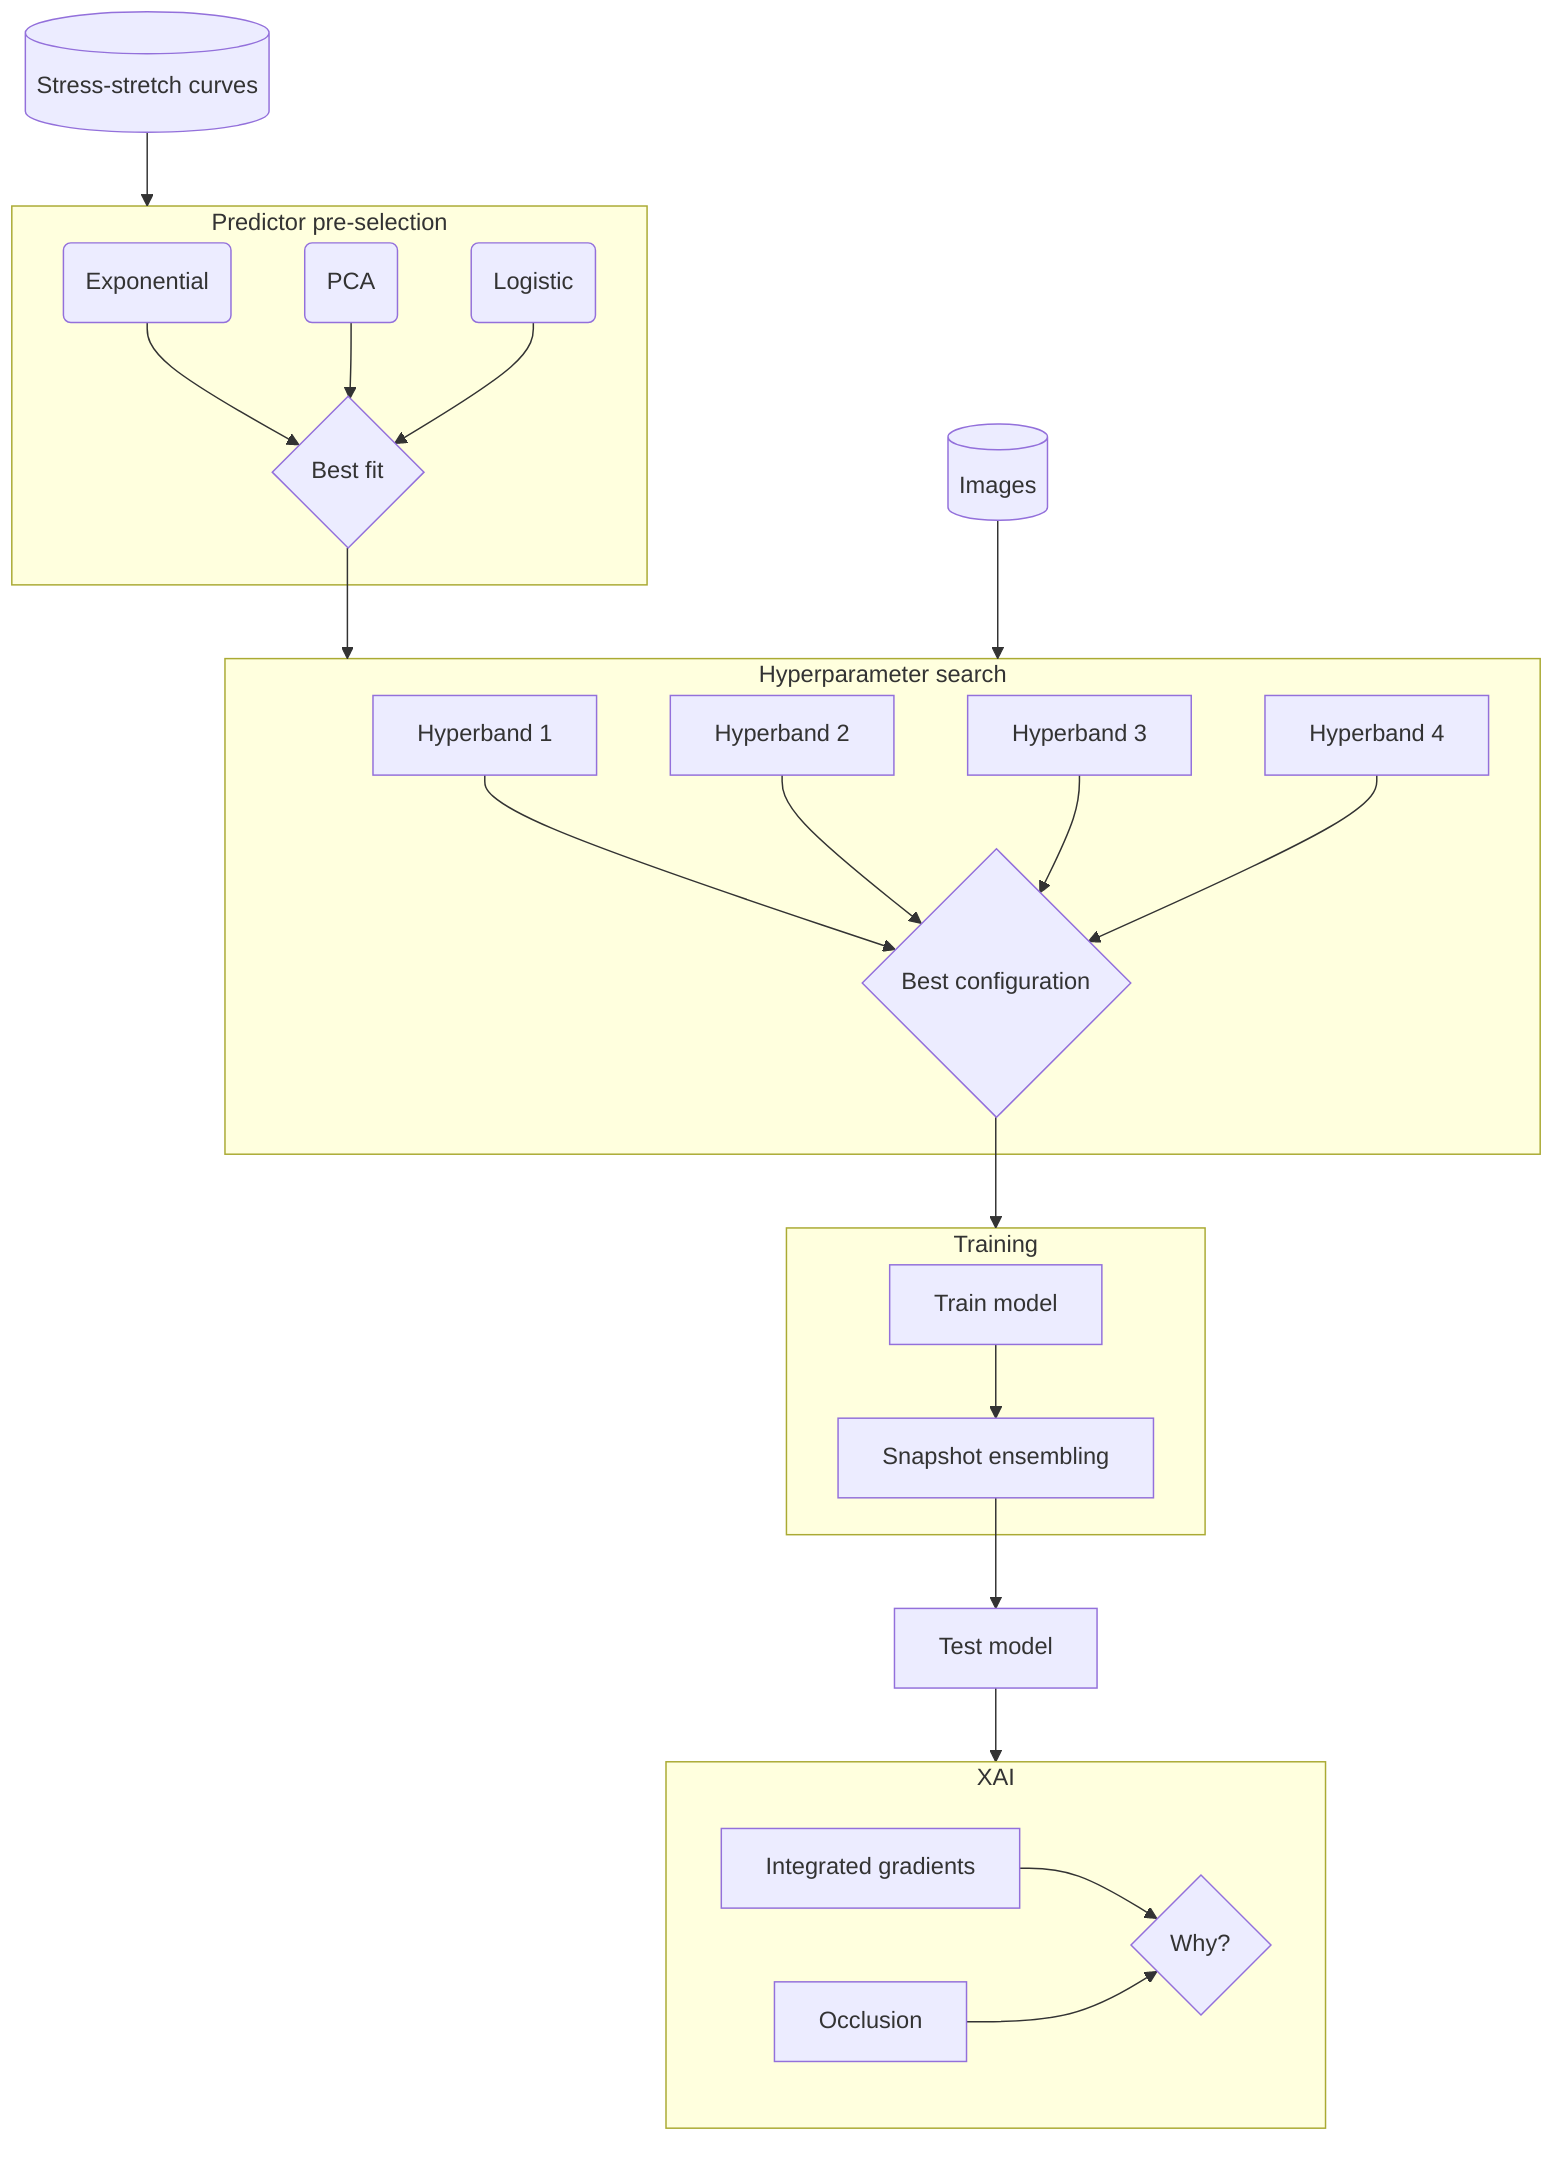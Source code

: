 %%{init: {'theme':'default', flowchart: {'htmlLabels': false}}}%%

flowchart TB
    %% nodes

    curves[(Stress-stretch curves)]

    subgraph predictor_pre_selection[Predictor pre-selection]
        exp(Exponential)
        pca(PCA)
        logistic(Logistic)
        best_fit{Best fit}
    end


    images[(Images)]

    subgraph hparam_search[Hyperparameter search]
        study1[Hyperband 1]
        study2[Hyperband 2]
        study3[Hyperband 3]
        study4[Hyperband 4]
        best_config{Best configuration}
    end

    subgraph training[Training]
        train[Train model]
        ensemble[Snapshot ensembling]
    end

    test[Test model]

    subgraph xai[XAI]
        ig[Integrated gradients]
        occ[Occlusion]
        why{Why?}
    end

    %% Connections

    %% curves --> exp & pca & logistic
    curves --> predictor_pre_selection
    exp & pca & logistic --> best_fit
    %% best_fit --> study1 & study2 & study3 & study4
    best_fit --> hparam_search
    %% images --> study1 & study2 & study3 & study4
    images --> hparam_search
    study1 & study2 & study3 & study4 --> best_config
    best_config --> training
    train --> ensemble
    ensemble --> test
    test --> xai
    ig & occ --> why